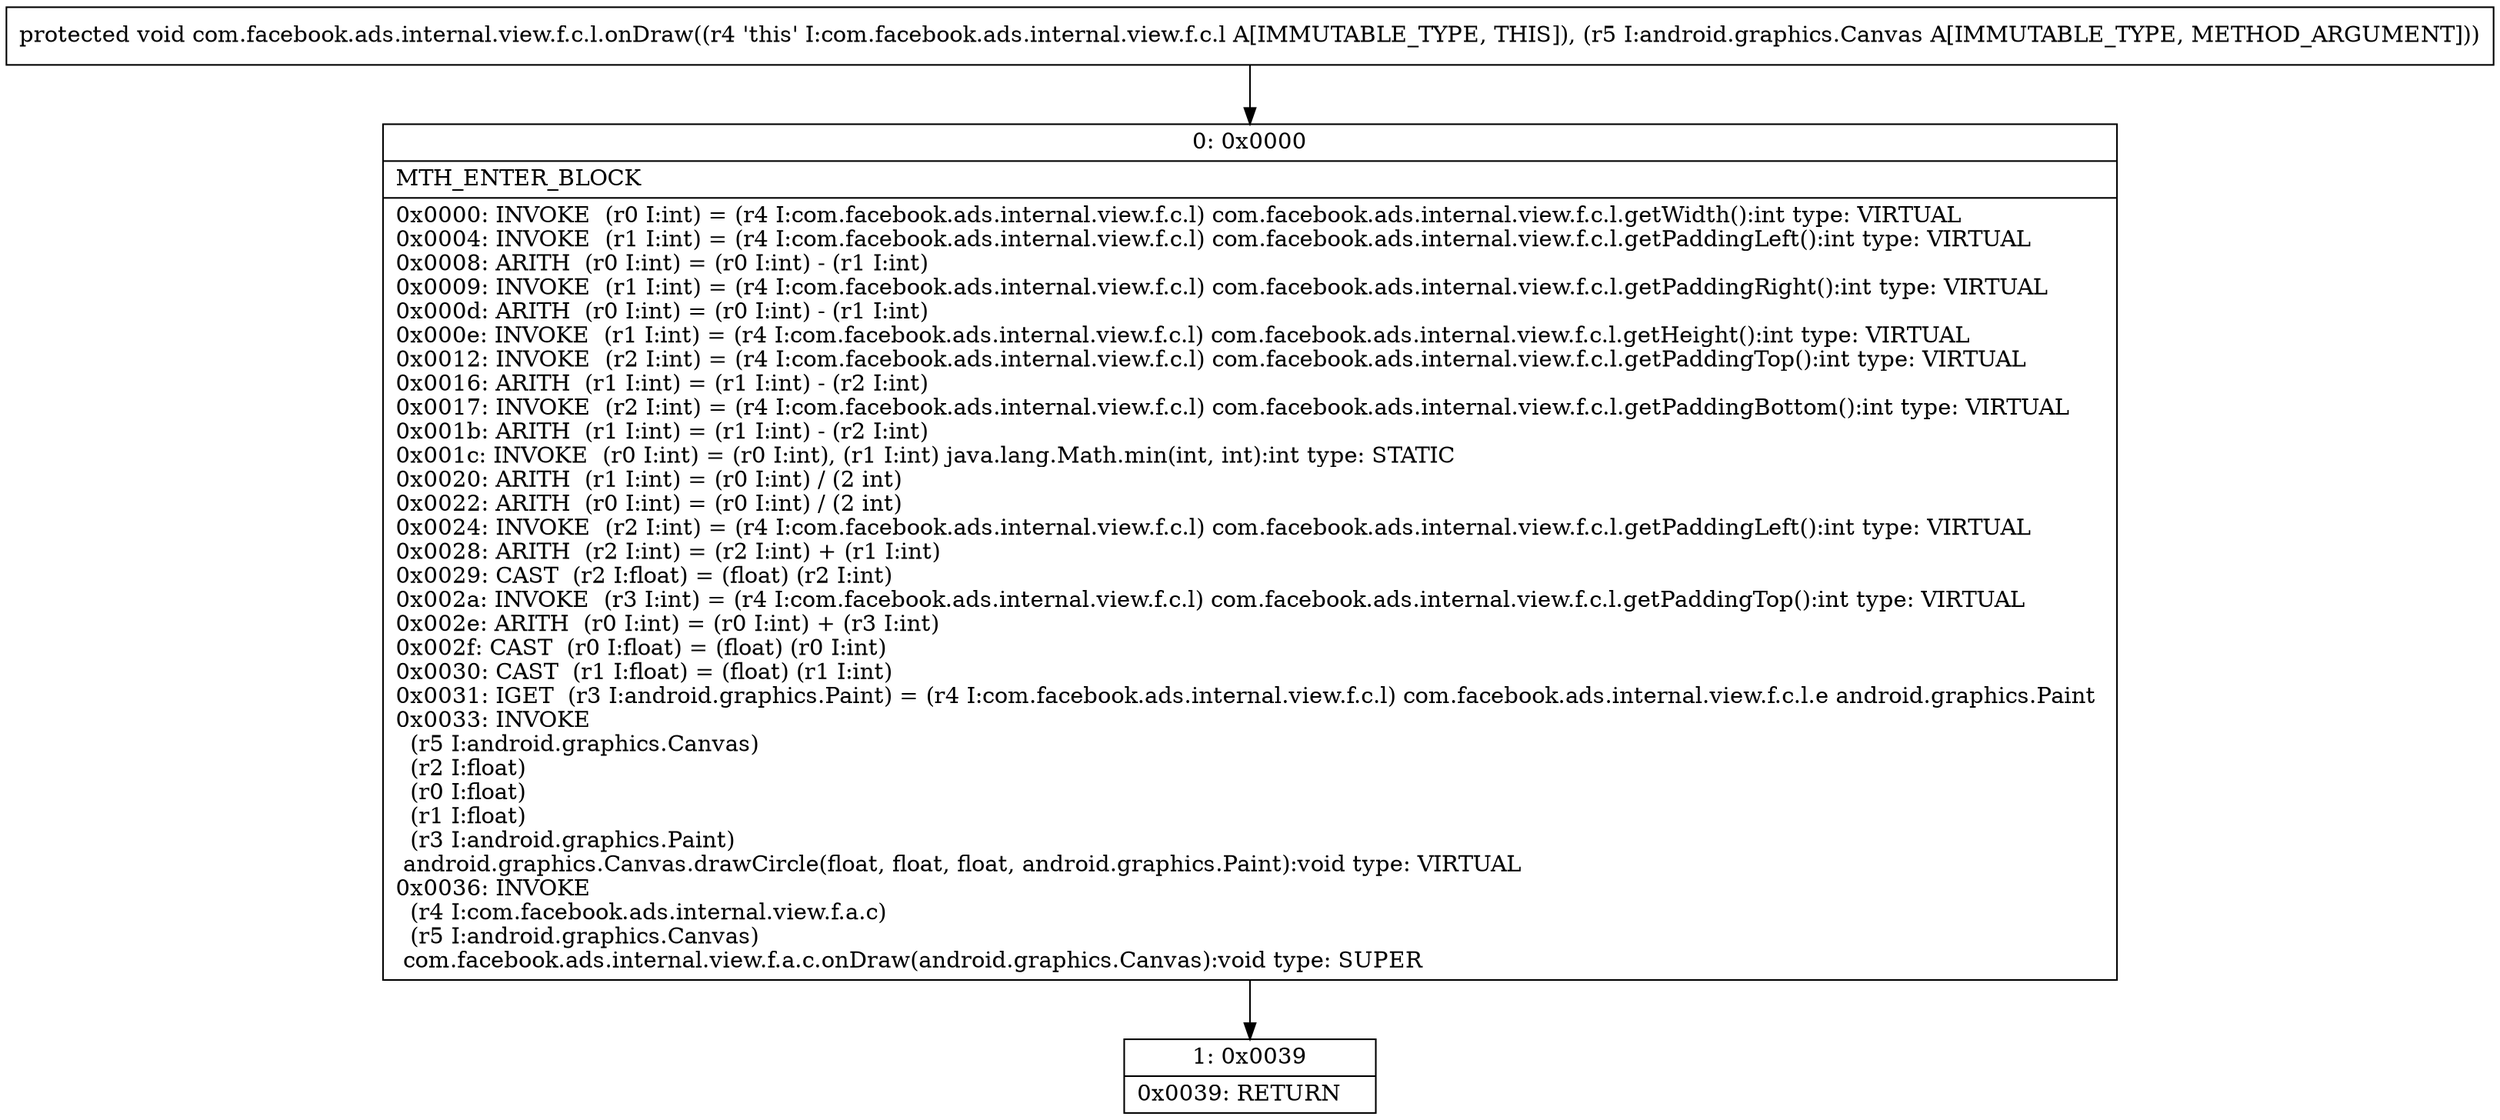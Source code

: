 digraph "CFG forcom.facebook.ads.internal.view.f.c.l.onDraw(Landroid\/graphics\/Canvas;)V" {
Node_0 [shape=record,label="{0\:\ 0x0000|MTH_ENTER_BLOCK\l|0x0000: INVOKE  (r0 I:int) = (r4 I:com.facebook.ads.internal.view.f.c.l) com.facebook.ads.internal.view.f.c.l.getWidth():int type: VIRTUAL \l0x0004: INVOKE  (r1 I:int) = (r4 I:com.facebook.ads.internal.view.f.c.l) com.facebook.ads.internal.view.f.c.l.getPaddingLeft():int type: VIRTUAL \l0x0008: ARITH  (r0 I:int) = (r0 I:int) \- (r1 I:int) \l0x0009: INVOKE  (r1 I:int) = (r4 I:com.facebook.ads.internal.view.f.c.l) com.facebook.ads.internal.view.f.c.l.getPaddingRight():int type: VIRTUAL \l0x000d: ARITH  (r0 I:int) = (r0 I:int) \- (r1 I:int) \l0x000e: INVOKE  (r1 I:int) = (r4 I:com.facebook.ads.internal.view.f.c.l) com.facebook.ads.internal.view.f.c.l.getHeight():int type: VIRTUAL \l0x0012: INVOKE  (r2 I:int) = (r4 I:com.facebook.ads.internal.view.f.c.l) com.facebook.ads.internal.view.f.c.l.getPaddingTop():int type: VIRTUAL \l0x0016: ARITH  (r1 I:int) = (r1 I:int) \- (r2 I:int) \l0x0017: INVOKE  (r2 I:int) = (r4 I:com.facebook.ads.internal.view.f.c.l) com.facebook.ads.internal.view.f.c.l.getPaddingBottom():int type: VIRTUAL \l0x001b: ARITH  (r1 I:int) = (r1 I:int) \- (r2 I:int) \l0x001c: INVOKE  (r0 I:int) = (r0 I:int), (r1 I:int) java.lang.Math.min(int, int):int type: STATIC \l0x0020: ARITH  (r1 I:int) = (r0 I:int) \/ (2 int) \l0x0022: ARITH  (r0 I:int) = (r0 I:int) \/ (2 int) \l0x0024: INVOKE  (r2 I:int) = (r4 I:com.facebook.ads.internal.view.f.c.l) com.facebook.ads.internal.view.f.c.l.getPaddingLeft():int type: VIRTUAL \l0x0028: ARITH  (r2 I:int) = (r2 I:int) + (r1 I:int) \l0x0029: CAST  (r2 I:float) = (float) (r2 I:int) \l0x002a: INVOKE  (r3 I:int) = (r4 I:com.facebook.ads.internal.view.f.c.l) com.facebook.ads.internal.view.f.c.l.getPaddingTop():int type: VIRTUAL \l0x002e: ARITH  (r0 I:int) = (r0 I:int) + (r3 I:int) \l0x002f: CAST  (r0 I:float) = (float) (r0 I:int) \l0x0030: CAST  (r1 I:float) = (float) (r1 I:int) \l0x0031: IGET  (r3 I:android.graphics.Paint) = (r4 I:com.facebook.ads.internal.view.f.c.l) com.facebook.ads.internal.view.f.c.l.e android.graphics.Paint \l0x0033: INVOKE  \l  (r5 I:android.graphics.Canvas)\l  (r2 I:float)\l  (r0 I:float)\l  (r1 I:float)\l  (r3 I:android.graphics.Paint)\l android.graphics.Canvas.drawCircle(float, float, float, android.graphics.Paint):void type: VIRTUAL \l0x0036: INVOKE  \l  (r4 I:com.facebook.ads.internal.view.f.a.c)\l  (r5 I:android.graphics.Canvas)\l com.facebook.ads.internal.view.f.a.c.onDraw(android.graphics.Canvas):void type: SUPER \l}"];
Node_1 [shape=record,label="{1\:\ 0x0039|0x0039: RETURN   \l}"];
MethodNode[shape=record,label="{protected void com.facebook.ads.internal.view.f.c.l.onDraw((r4 'this' I:com.facebook.ads.internal.view.f.c.l A[IMMUTABLE_TYPE, THIS]), (r5 I:android.graphics.Canvas A[IMMUTABLE_TYPE, METHOD_ARGUMENT])) }"];
MethodNode -> Node_0;
Node_0 -> Node_1;
}

